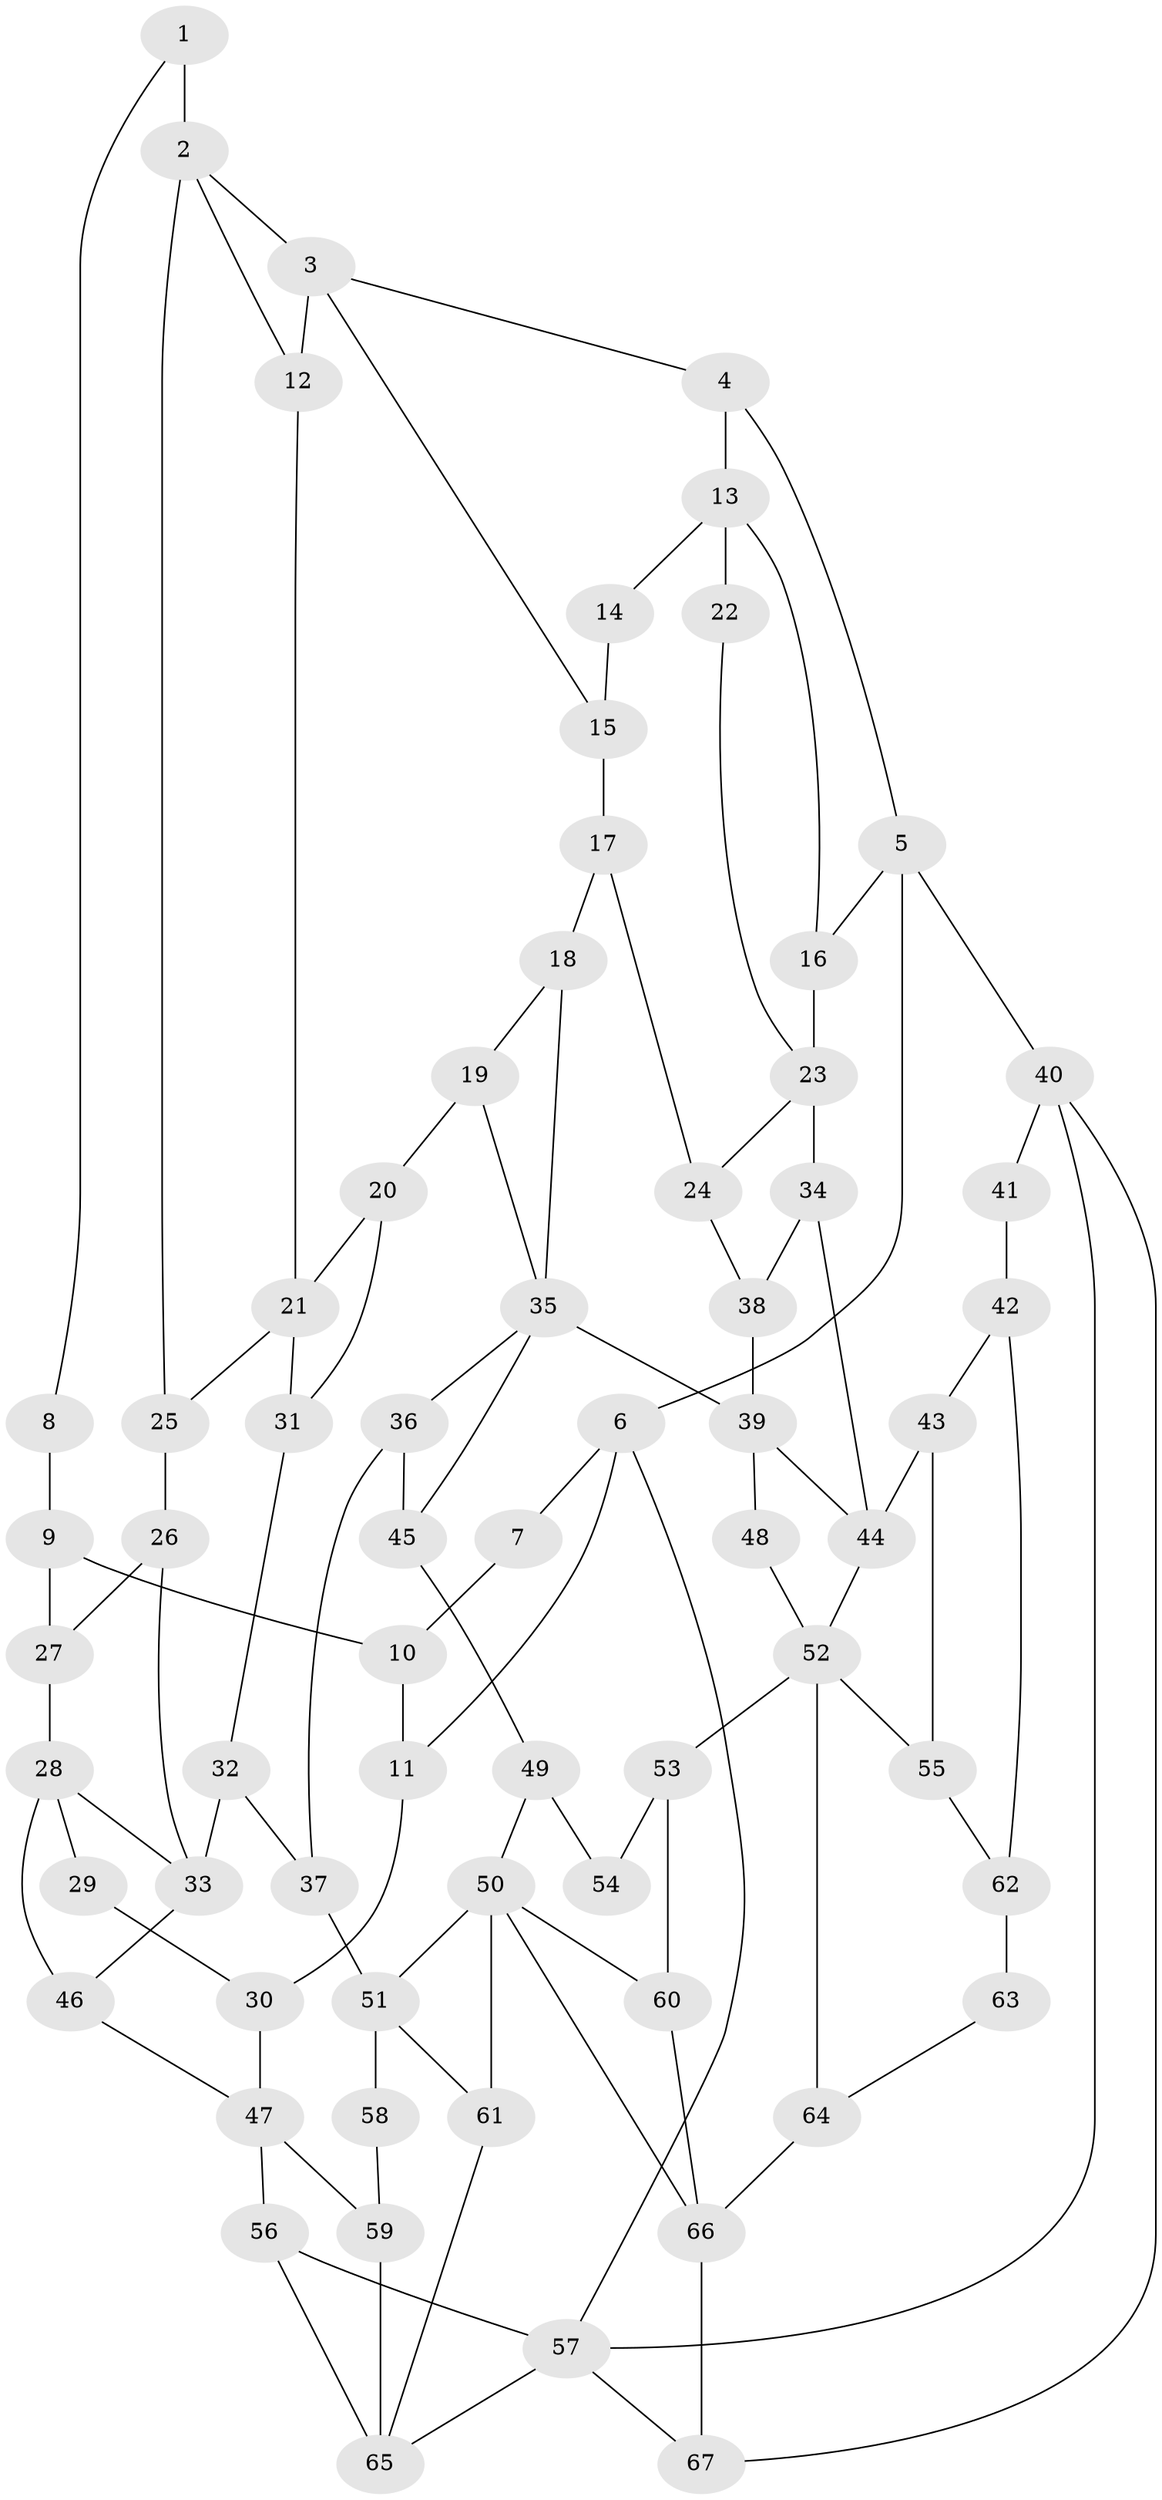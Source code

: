 // original degree distribution, {3: 0.014925373134328358, 4: 0.23880597014925373, 6: 0.22388059701492538, 5: 0.5223880597014925}
// Generated by graph-tools (version 1.1) at 2025/54/03/04/25 22:54:08]
// undirected, 67 vertices, 107 edges
graph export_dot {
  node [color=gray90,style=filled];
  1;
  2;
  3;
  4;
  5;
  6;
  7;
  8;
  9;
  10;
  11;
  12;
  13;
  14;
  15;
  16;
  17;
  18;
  19;
  20;
  21;
  22;
  23;
  24;
  25;
  26;
  27;
  28;
  29;
  30;
  31;
  32;
  33;
  34;
  35;
  36;
  37;
  38;
  39;
  40;
  41;
  42;
  43;
  44;
  45;
  46;
  47;
  48;
  49;
  50;
  51;
  52;
  53;
  54;
  55;
  56;
  57;
  58;
  59;
  60;
  61;
  62;
  63;
  64;
  65;
  66;
  67;
  1 -- 2 [weight=2.0];
  1 -- 8 [weight=1.0];
  2 -- 3 [weight=1.0];
  2 -- 12 [weight=1.0];
  2 -- 25 [weight=1.0];
  3 -- 4 [weight=1.0];
  3 -- 12 [weight=3.0];
  3 -- 15 [weight=1.0];
  4 -- 5 [weight=1.0];
  4 -- 13 [weight=1.0];
  5 -- 6 [weight=1.0];
  5 -- 16 [weight=1.0];
  5 -- 40 [weight=1.0];
  6 -- 7 [weight=1.0];
  6 -- 11 [weight=1.0];
  6 -- 57 [weight=1.0];
  7 -- 10 [weight=1.0];
  8 -- 9 [weight=2.0];
  9 -- 10 [weight=2.0];
  9 -- 27 [weight=1.0];
  10 -- 11 [weight=1.0];
  11 -- 30 [weight=1.0];
  12 -- 21 [weight=2.0];
  13 -- 14 [weight=2.0];
  13 -- 16 [weight=1.0];
  13 -- 22 [weight=2.0];
  14 -- 15 [weight=1.0];
  15 -- 17 [weight=1.0];
  16 -- 23 [weight=1.0];
  17 -- 18 [weight=1.0];
  17 -- 24 [weight=1.0];
  18 -- 19 [weight=1.0];
  18 -- 35 [weight=1.0];
  19 -- 20 [weight=1.0];
  19 -- 35 [weight=1.0];
  20 -- 21 [weight=1.0];
  20 -- 31 [weight=1.0];
  21 -- 25 [weight=1.0];
  21 -- 31 [weight=1.0];
  22 -- 23 [weight=1.0];
  23 -- 24 [weight=1.0];
  23 -- 34 [weight=3.0];
  24 -- 38 [weight=1.0];
  25 -- 26 [weight=1.0];
  26 -- 27 [weight=1.0];
  26 -- 33 [weight=1.0];
  27 -- 28 [weight=1.0];
  28 -- 29 [weight=2.0];
  28 -- 33 [weight=1.0];
  28 -- 46 [weight=2.0];
  29 -- 30 [weight=1.0];
  30 -- 47 [weight=1.0];
  31 -- 32 [weight=1.0];
  32 -- 33 [weight=2.0];
  32 -- 37 [weight=2.0];
  33 -- 46 [weight=1.0];
  34 -- 38 [weight=1.0];
  34 -- 44 [weight=2.0];
  35 -- 36 [weight=1.0];
  35 -- 39 [weight=2.0];
  35 -- 45 [weight=1.0];
  36 -- 37 [weight=1.0];
  36 -- 45 [weight=1.0];
  37 -- 51 [weight=2.0];
  38 -- 39 [weight=1.0];
  39 -- 44 [weight=1.0];
  39 -- 48 [weight=2.0];
  40 -- 41 [weight=1.0];
  40 -- 57 [weight=1.0];
  40 -- 67 [weight=1.0];
  41 -- 42 [weight=2.0];
  42 -- 43 [weight=1.0];
  42 -- 62 [weight=3.0];
  43 -- 44 [weight=1.0];
  43 -- 55 [weight=1.0];
  44 -- 52 [weight=1.0];
  45 -- 49 [weight=1.0];
  46 -- 47 [weight=1.0];
  47 -- 56 [weight=2.0];
  47 -- 59 [weight=1.0];
  48 -- 52 [weight=1.0];
  49 -- 50 [weight=2.0];
  49 -- 54 [weight=1.0];
  50 -- 51 [weight=1.0];
  50 -- 60 [weight=1.0];
  50 -- 61 [weight=1.0];
  50 -- 66 [weight=1.0];
  51 -- 58 [weight=2.0];
  51 -- 61 [weight=1.0];
  52 -- 53 [weight=2.0];
  52 -- 55 [weight=1.0];
  52 -- 64 [weight=1.0];
  53 -- 54 [weight=2.0];
  53 -- 60 [weight=2.0];
  55 -- 62 [weight=1.0];
  56 -- 57 [weight=2.0];
  56 -- 65 [weight=2.0];
  57 -- 65 [weight=1.0];
  57 -- 67 [weight=1.0];
  58 -- 59 [weight=1.0];
  59 -- 65 [weight=1.0];
  60 -- 66 [weight=1.0];
  61 -- 65 [weight=1.0];
  62 -- 63 [weight=2.0];
  63 -- 64 [weight=1.0];
  64 -- 66 [weight=1.0];
  66 -- 67 [weight=1.0];
}

